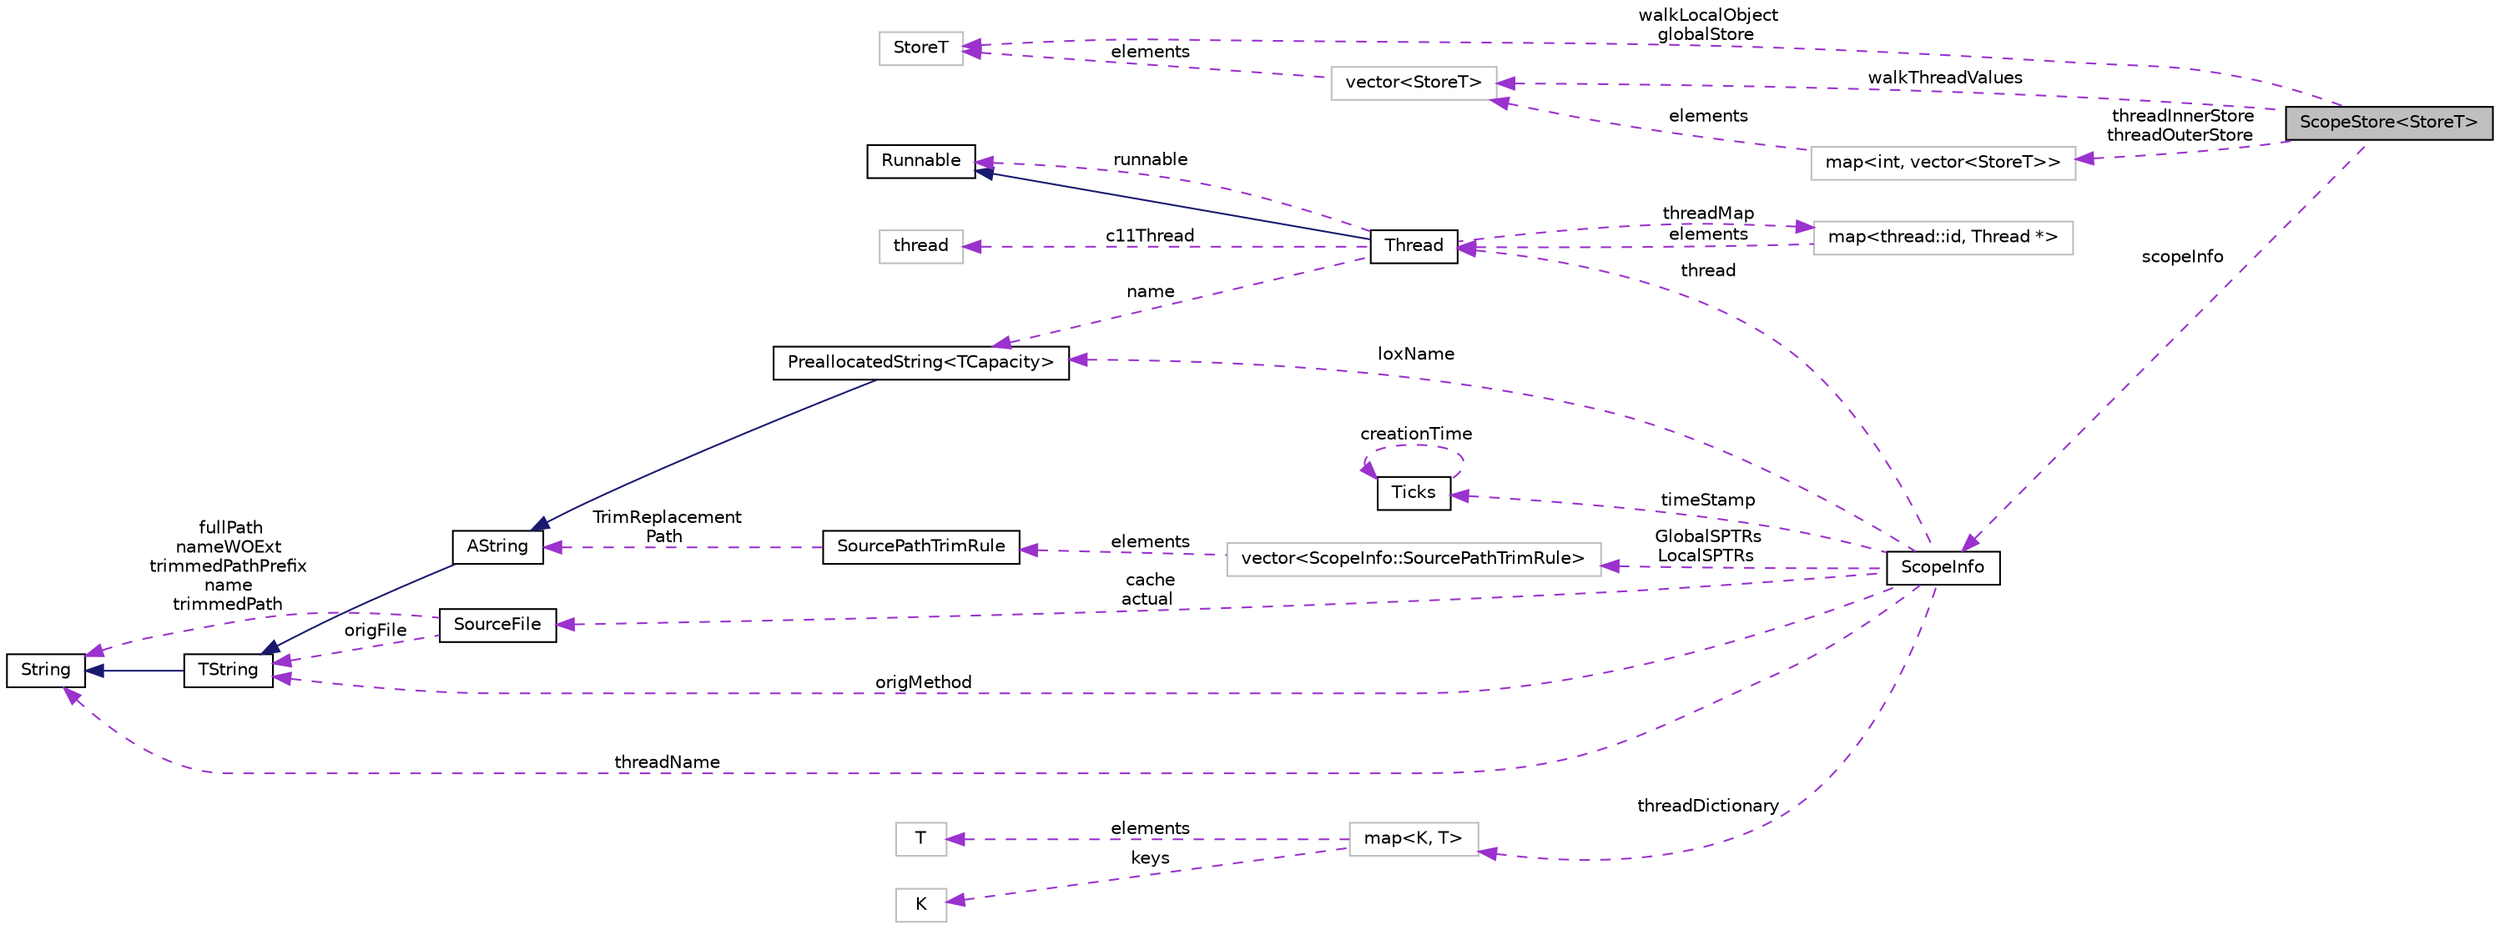 digraph "ScopeStore&lt;StoreT&gt;"
{
  edge [fontname="Helvetica",fontsize="10",labelfontname="Helvetica",labelfontsize="10"];
  node [fontname="Helvetica",fontsize="10",shape=record];
  rankdir="LR";
  Node2 [label="map\<int, vector\<StoreT\>\>",height=0.2,width=0.4,color="grey75", fillcolor="white", style="filled"];
  Node3 [label="vector\<StoreT\>",height=0.2,width=0.4,color="grey75", fillcolor="white", style="filled"];
  Node6 [label="map\<K, T\>",height=0.2,width=0.4,color="grey75", fillcolor="white", style="filled",tooltip="STL class. "];
  Node13 [label="vector\<ScopeInfo::SourcePathTrimRule\>",height=0.2,width=0.4,color="grey75", fillcolor="white", style="filled"];
  Node20 [label="map\<thread::id, Thread *\>",height=0.2,width=0.4,color="grey75", fillcolor="white", style="filled"];
  Node1 [label="ScopeStore\<StoreT\>",height=0.2,width=0.4,color="black", fillcolor="grey75", style="filled", fontcolor="black"];
  Node16 [label="PreallocatedString\<TCapacity\>",height=0.2,width=0.4,color="black", fillcolor="white", style="filled",URL="$classaworx_1_1lib_1_1strings_1_1PreallocatedString.html"];
  Node2 -> Node1 [dir="back",color="darkorchid3",fontsize="10",style="dashed",label=" threadInnerStore\nthreadOuterStore" ,fontname="Helvetica"];
  Node3 -> Node1 [dir="back",color="darkorchid3",fontsize="10",style="dashed",label=" walkThreadValues" ,fontname="Helvetica"];
  Node3 -> Node2 [dir="back",color="darkorchid3",fontsize="10",style="dashed",label=" elements" ,fontname="Helvetica"];
  Node4 -> Node1 [dir="back",color="darkorchid3",fontsize="10",style="dashed",label=" walkLocalObject\nglobalStore" ,fontname="Helvetica"];
  Node4 -> Node3 [dir="back",color="darkorchid3",fontsize="10",style="dashed",label=" elements" ,fontname="Helvetica"];
  Node5 -> Node1 [dir="back",color="darkorchid3",fontsize="10",style="dashed",label=" scopeInfo" ,fontname="Helvetica"];
  Node6 -> Node5 [dir="back",color="darkorchid3",fontsize="10",style="dashed",label=" threadDictionary" ,fontname="Helvetica"];
  Node7 -> Node6 [dir="back",color="darkorchid3",fontsize="10",style="dashed",label=" keys" ,fontname="Helvetica"];
  Node8 -> Node6 [dir="back",color="darkorchid3",fontsize="10",style="dashed",label=" elements" ,fontname="Helvetica"];
  Node9 -> Node5 [dir="back",color="darkorchid3",fontsize="10",style="dashed",label=" threadName" ,fontname="Helvetica"];
  Node9 -> Node10 [dir="back",color="midnightblue",fontsize="10",style="solid",fontname="Helvetica"];
  Node9 -> Node11 [dir="back",color="darkorchid3",fontsize="10",style="dashed",label=" fullPath\nnameWOExt\ntrimmedPathPrefix\nname\ntrimmedPath" ,fontname="Helvetica"];
  Node10 -> Node5 [dir="back",color="darkorchid3",fontsize="10",style="dashed",label=" origMethod" ,fontname="Helvetica"];
  Node10 -> Node11 [dir="back",color="darkorchid3",fontsize="10",style="dashed",label=" origFile" ,fontname="Helvetica"];
  Node10 -> Node15 [dir="back",color="midnightblue",fontsize="10",style="solid",fontname="Helvetica"];
  Node11 -> Node5 [dir="back",color="darkorchid3",fontsize="10",style="dashed",label=" cache\nactual" ,fontname="Helvetica"];
  Node12 -> Node5 [dir="back",color="darkorchid3",fontsize="10",style="dashed",label=" timeStamp" ,fontname="Helvetica"];
  Node12 -> Node12 [dir="back",color="darkorchid3",fontsize="10",style="dashed",label=" creationTime" ,fontname="Helvetica"];
  Node13 -> Node5 [dir="back",color="darkorchid3",fontsize="10",style="dashed",label=" GlobalSPTRs\nLocalSPTRs" ,fontname="Helvetica"];
  Node14 -> Node13 [dir="back",color="darkorchid3",fontsize="10",style="dashed",label=" elements" ,fontname="Helvetica"];
  Node15 -> Node14 [dir="back",color="darkorchid3",fontsize="10",style="dashed",label=" TrimReplacement\nPath" ,fontname="Helvetica"];
  Node15 -> Node16 [dir="back",color="midnightblue",fontsize="10",style="solid",fontname="Helvetica"];
  Node16 -> Node5 [dir="back",color="darkorchid3",fontsize="10",style="dashed",label=" loxName" ,fontname="Helvetica"];
  Node16 -> Node17 [dir="back",color="darkorchid3",fontsize="10",style="dashed",label=" name" ,fontname="Helvetica"];
  Node17 -> Node5 [dir="back",color="darkorchid3",fontsize="10",style="dashed",label=" thread" ,fontname="Helvetica"];
  Node17 -> Node20 [dir="back",color="darkorchid3",fontsize="10",style="dashed",label=" elements" ,fontname="Helvetica"];
  Node18 -> Node17 [dir="back",color="midnightblue",fontsize="10",style="solid",fontname="Helvetica"];
  Node18 -> Node17 [dir="back",color="darkorchid3",fontsize="10",style="dashed",label=" runnable" ,fontname="Helvetica"];
  Node20 -> Node17 [dir="back",color="darkorchid3",fontsize="10",style="dashed",label=" threadMap" ,fontname="Helvetica"];
  Node21 -> Node17 [dir="back",color="darkorchid3",fontsize="10",style="dashed",label=" c11Thread" ,fontname="Helvetica"];
  Node4 [label="StoreT",height=0.2,width=0.4,color="grey75", fillcolor="white", style="filled"];
  Node5 [label="ScopeInfo",height=0.2,width=0.4,color="black", fillcolor="white", style="filled",URL="$classaworx_1_1lox_1_1core_1_1ScopeInfo.html"];
  Node7 [label="K",height=0.2,width=0.4,color="grey75", fillcolor="white", style="filled"];
  Node8 [label="T",height=0.2,width=0.4,color="grey75", fillcolor="white", style="filled"];
  Node9 [label="String",height=0.2,width=0.4,color="black", fillcolor="white", style="filled",URL="$classaworx_1_1lib_1_1strings_1_1String.html"];
  Node10 [label="TString",height=0.2,width=0.4,color="black", fillcolor="white", style="filled",URL="$classaworx_1_1lib_1_1strings_1_1TString.html"];
  Node11 [label="SourceFile",height=0.2,width=0.4,color="black", fillcolor="white", style="filled",URL="$structaworx_1_1lox_1_1core_1_1ScopeInfo_1_1SourceFile.html"];
  Node12 [label="Ticks",height=0.2,width=0.4,color="black", fillcolor="white", style="filled",URL="$classaworx_1_1lib_1_1time_1_1Ticks.html"];
  Node14 [label="SourcePathTrimRule",height=0.2,width=0.4,color="black", fillcolor="white", style="filled",URL="$structaworx_1_1lox_1_1core_1_1ScopeInfo_1_1SourcePathTrimRule.html"];
  Node15 [label="AString",height=0.2,width=0.4,color="black", fillcolor="white", style="filled",URL="$classaworx_1_1lib_1_1strings_1_1AString.html"];
  Node17 [label="Thread",height=0.2,width=0.4,color="black", fillcolor="white", style="filled",URL="$classaworx_1_1lib_1_1threads_1_1Thread.html"];
  Node18 [label="Runnable",height=0.2,width=0.4,color="black", fillcolor="white", style="filled",URL="$classaworx_1_1lib_1_1threads_1_1Runnable.html"];
  Node21 [label="thread",height=0.2,width=0.4,color="grey75", fillcolor="white", style="filled",tooltip="STL class. "];
}

